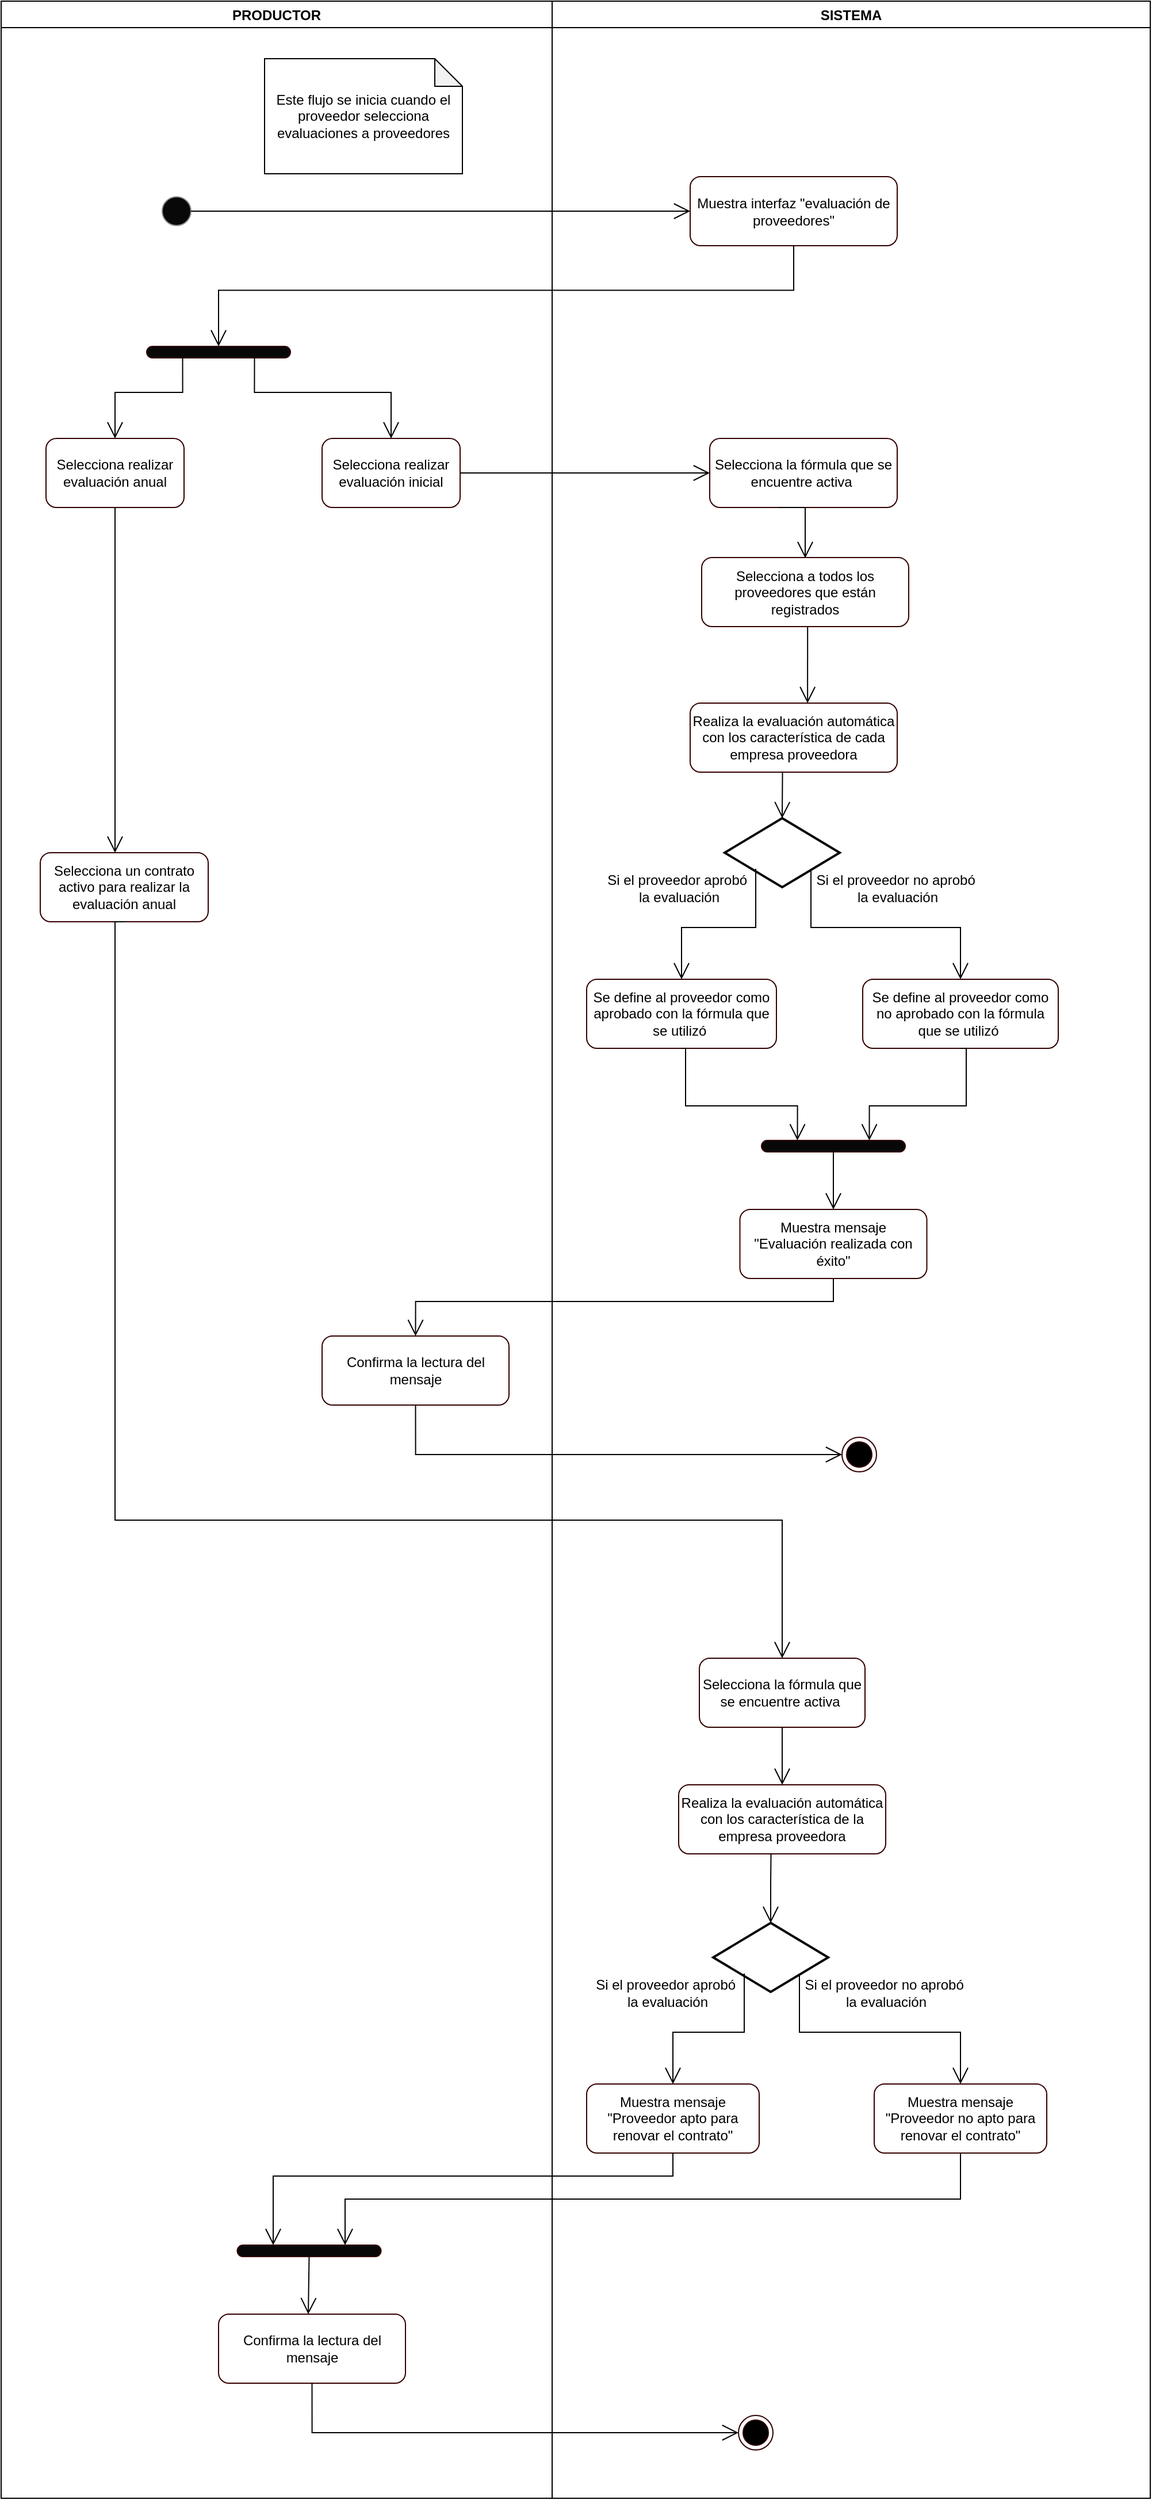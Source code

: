 <mxfile version="13.2.1" type="device"><diagram id="usdjyMedl2LyT0kTP7rD" name="Page-1"><mxGraphModel dx="868" dy="11003" grid="1" gridSize="10" guides="1" tooltips="1" connect="1" arrows="1" fold="1" page="1" pageScale="1" pageWidth="827" pageHeight="1169" math="0" shadow="0"><root><mxCell id="0"/><mxCell id="1" parent="0"/><mxCell id="cfUANLPs1cfpUvms5ylp-100" value="PRODUCTOR" style="swimlane;gradientColor=none;" parent="1" vertex="1"><mxGeometry x="41" y="-10480" width="479" height="2170" as="geometry"/></mxCell><mxCell id="cfUANLPs1cfpUvms5ylp-101" value="" style="ellipse;whiteSpace=wrap;html=1;aspect=fixed;strokeColor=#919191;fillColor=#080808;gradientColor=none;" parent="cfUANLPs1cfpUvms5ylp-100" vertex="1"><mxGeometry x="140" y="170" width="25" height="25" as="geometry"/></mxCell><mxCell id="cfUANLPs1cfpUvms5ylp-102" value="Este flujo se inicia cuando el proveedor selecciona evaluaciones a proveedores" style="shape=note;whiteSpace=wrap;html=1;backgroundOutline=1;darkOpacity=0.05;size=24;" parent="cfUANLPs1cfpUvms5ylp-100" vertex="1"><mxGeometry x="229" y="50" width="172" height="100" as="geometry"/></mxCell><mxCell id="cfUANLPs1cfpUvms5ylp-103" value="" style="group" parent="cfUANLPs1cfpUvms5ylp-100" vertex="1" connectable="0"><mxGeometry x="29" y="300" width="417.5" height="310" as="geometry"/></mxCell><mxCell id="cfUANLPs1cfpUvms5ylp-104" value="" style="group" parent="cfUANLPs1cfpUvms5ylp-103" vertex="1" connectable="0"><mxGeometry width="417.5" height="140" as="geometry"/></mxCell><mxCell id="cfUANLPs1cfpUvms5ylp-105" value="" style="rounded=1;whiteSpace=wrap;html=1;strokeColor=#330000;fillColor=#080808;gradientColor=none;arcSize=50;" parent="cfUANLPs1cfpUvms5ylp-104" vertex="1"><mxGeometry x="97.5" width="125" height="10" as="geometry"/></mxCell><mxCell id="cfUANLPs1cfpUvms5ylp-108" style="edgeStyle=orthogonalEdgeStyle;rounded=0;orthogonalLoop=1;jettySize=auto;html=1;exitX=0.5;exitY=0;exitDx=0;exitDy=0;entryX=0.25;entryY=1;entryDx=0;entryDy=0;startArrow=open;startFill=0;startSize=12;endArrow=none;endFill=0;endSize=12;targetPerimeterSpacing=0;" parent="cfUANLPs1cfpUvms5ylp-104" source="cfUANLPs1cfpUvms5ylp-109" target="cfUANLPs1cfpUvms5ylp-105" edge="1"><mxGeometry relative="1" as="geometry"/></mxCell><mxCell id="cfUANLPs1cfpUvms5ylp-109" value="Selecciona realizar evaluación anual" style="rounded=1;whiteSpace=wrap;html=1;strokeColor=#330000;fillColor=#FFFFFF;gradientColor=none;" parent="cfUANLPs1cfpUvms5ylp-104" vertex="1"><mxGeometry x="10" y="80" width="120" height="60" as="geometry"/></mxCell><mxCell id="cfUANLPs1cfpUvms5ylp-110" style="edgeStyle=orthogonalEdgeStyle;rounded=0;orthogonalLoop=1;jettySize=auto;html=1;exitX=0.5;exitY=0;exitDx=0;exitDy=0;entryX=0.75;entryY=1;entryDx=0;entryDy=0;startArrow=open;startFill=0;startSize=12;endArrow=none;endFill=0;endSize=12;targetPerimeterSpacing=0;" parent="cfUANLPs1cfpUvms5ylp-104" source="cfUANLPs1cfpUvms5ylp-111" target="cfUANLPs1cfpUvms5ylp-105" edge="1"><mxGeometry relative="1" as="geometry"/></mxCell><mxCell id="cfUANLPs1cfpUvms5ylp-111" value="Selecciona realizar evaluación inicial" style="rounded=1;whiteSpace=wrap;html=1;strokeColor=#330000;fillColor=#FFFFFF;gradientColor=none;" parent="cfUANLPs1cfpUvms5ylp-104" vertex="1"><mxGeometry x="250" y="80" width="120" height="60" as="geometry"/></mxCell><mxCell id="cfUANLPs1cfpUvms5ylp-117" value="Confirma la lectura del mensaje" style="rounded=1;whiteSpace=wrap;html=1;strokeColor=#330000;fillColor=#FFFFFF;gradientColor=none;" parent="cfUANLPs1cfpUvms5ylp-100" vertex="1"><mxGeometry x="279" y="1160" width="162.5" height="60" as="geometry"/></mxCell><mxCell id="5qSG7HgKGf4zVU2KJ5_c-52" value="Selecciona un contrato activo para realizar la evaluación anual" style="rounded=1;whiteSpace=wrap;html=1;strokeColor=#330000;fillColor=#FFFFFF;gradientColor=none;" parent="cfUANLPs1cfpUvms5ylp-100" vertex="1"><mxGeometry x="34" y="740" width="146" height="60" as="geometry"/></mxCell><mxCell id="5qSG7HgKGf4zVU2KJ5_c-53" style="edgeStyle=orthogonalEdgeStyle;rounded=0;orthogonalLoop=1;jettySize=auto;html=1;startArrow=open;startFill=0;startSize=12;endArrow=none;endFill=0;endSize=12;targetPerimeterSpacing=0;entryX=0.5;entryY=1;entryDx=0;entryDy=0;" parent="cfUANLPs1cfpUvms5ylp-100" source="5qSG7HgKGf4zVU2KJ5_c-52" target="cfUANLPs1cfpUvms5ylp-109" edge="1"><mxGeometry relative="1" as="geometry"><mxPoint x="396.5" y="510" as="sourcePoint"/><mxPoint x="396.5" y="450" as="targetPoint"/><Array as="points"><mxPoint x="99" y="660"/><mxPoint x="99" y="660"/></Array></mxGeometry></mxCell><mxCell id="5qSG7HgKGf4zVU2KJ5_c-100" value="Confirma la lectura del mensaje" style="rounded=1;whiteSpace=wrap;html=1;strokeColor=#330000;fillColor=#FFFFFF;gradientColor=none;" parent="cfUANLPs1cfpUvms5ylp-100" vertex="1"><mxGeometry x="189" y="2010" width="162.5" height="60" as="geometry"/></mxCell><mxCell id="5qSG7HgKGf4zVU2KJ5_c-101" value="" style="rounded=1;whiteSpace=wrap;html=1;strokeColor=#330000;fillColor=#080808;gradientColor=none;arcSize=50;" parent="cfUANLPs1cfpUvms5ylp-100" vertex="1"><mxGeometry x="205.25" y="1950" width="125" height="10" as="geometry"/></mxCell><mxCell id="5qSG7HgKGf4zVU2KJ5_c-102" style="edgeStyle=orthogonalEdgeStyle;rounded=0;orthogonalLoop=1;jettySize=auto;html=1;startArrow=open;startFill=0;startSize=12;endArrow=none;endFill=0;endSize=12;targetPerimeterSpacing=0;entryX=0.5;entryY=1;entryDx=0;entryDy=0;" parent="cfUANLPs1cfpUvms5ylp-100" target="5qSG7HgKGf4zVU2KJ5_c-101" edge="1"><mxGeometry relative="1" as="geometry"><mxPoint x="267" y="2010" as="sourcePoint"/><mxPoint x="226.25" y="12430" as="targetPoint"/><Array as="points"><mxPoint x="268" y="2010"/></Array></mxGeometry></mxCell><mxCell id="5qSG7HgKGf4zVU2KJ5_c-103" value="" style="ellipse;html=1;shape=endState;fillColor=#000000;strokeColor=#330000;" parent="cfUANLPs1cfpUvms5ylp-100" vertex="1"><mxGeometry x="641" y="2098" width="30" height="30" as="geometry"/></mxCell><mxCell id="5qSG7HgKGf4zVU2KJ5_c-104" style="edgeStyle=orthogonalEdgeStyle;rounded=0;orthogonalLoop=1;jettySize=auto;html=1;exitX=0.5;exitY=1;exitDx=0;exitDy=0;entryX=0;entryY=0.5;entryDx=0;entryDy=0;endArrow=open;endFill=0;endSize=12;" parent="cfUANLPs1cfpUvms5ylp-100" source="5qSG7HgKGf4zVU2KJ5_c-100" target="5qSG7HgKGf4zVU2KJ5_c-103" edge="1"><mxGeometry relative="1" as="geometry"/></mxCell><mxCell id="cfUANLPs1cfpUvms5ylp-121" value="SISTEMA" style="swimlane;gradientColor=none;" parent="1" vertex="1"><mxGeometry x="520" y="-10480" width="520" height="2170" as="geometry"/></mxCell><mxCell id="cfUANLPs1cfpUvms5ylp-122" value="Muestra interfaz &quot;evaluación de proveedores&quot;" style="rounded=1;whiteSpace=wrap;html=1;strokeColor=#330000;fillColor=#FFFFFF;gradientColor=none;" parent="cfUANLPs1cfpUvms5ylp-121" vertex="1"><mxGeometry x="120" y="152.5" width="180" height="60" as="geometry"/></mxCell><mxCell id="cfUANLPs1cfpUvms5ylp-147" value="" style="ellipse;html=1;shape=endState;fillColor=#000000;strokeColor=#330000;" parent="cfUANLPs1cfpUvms5ylp-121" vertex="1"><mxGeometry x="252" y="1248" width="30" height="30" as="geometry"/></mxCell><mxCell id="5qSG7HgKGf4zVU2KJ5_c-9" value="Realiza la evaluación automática con los característica de cada empresa proveedora" style="rounded=1;whiteSpace=wrap;html=1;strokeColor=#330000;fillColor=#FFFFFF;gradientColor=none;" parent="cfUANLPs1cfpUvms5ylp-121" vertex="1"><mxGeometry x="120" y="610" width="180" height="60" as="geometry"/></mxCell><mxCell id="5qSG7HgKGf4zVU2KJ5_c-10" value="" style="strokeWidth=2;html=1;shape=mxgraph.flowchart.decision;whiteSpace=wrap;fillColor=#FFFFFF;gradientColor=none;" parent="cfUANLPs1cfpUvms5ylp-121" vertex="1"><mxGeometry x="150" y="710" width="100" height="60" as="geometry"/></mxCell><mxCell id="5qSG7HgKGf4zVU2KJ5_c-11" style="edgeStyle=orthogonalEdgeStyle;rounded=0;orthogonalLoop=1;jettySize=auto;html=1;exitX=0.5;exitY=0;exitDx=0;exitDy=0;entryX=0.27;entryY=0.733;entryDx=0;entryDy=0;entryPerimeter=0;startArrow=open;startFill=0;startSize=12;endArrow=none;endFill=0;endSize=12;targetPerimeterSpacing=0;" parent="cfUANLPs1cfpUvms5ylp-121" source="5qSG7HgKGf4zVU2KJ5_c-12" target="5qSG7HgKGf4zVU2KJ5_c-10" edge="1"><mxGeometry relative="1" as="geometry"/></mxCell><mxCell id="5qSG7HgKGf4zVU2KJ5_c-12" value="Se define al proveedor como aprobado con la fórmula que se utilizó&amp;nbsp;" style="rounded=1;whiteSpace=wrap;html=1;strokeColor=#330000;fillColor=#FFFFFF;gradientColor=none;" parent="cfUANLPs1cfpUvms5ylp-121" vertex="1"><mxGeometry x="30" y="850" width="165" height="60" as="geometry"/></mxCell><mxCell id="5qSG7HgKGf4zVU2KJ5_c-13" style="edgeStyle=orthogonalEdgeStyle;rounded=0;orthogonalLoop=1;jettySize=auto;html=1;exitX=0.5;exitY=0;exitDx=0;exitDy=0;entryX=0.75;entryY=0.75;entryDx=0;entryDy=0;entryPerimeter=0;startArrow=open;startFill=0;startSize=12;endArrow=none;endFill=0;endSize=12;targetPerimeterSpacing=0;" parent="cfUANLPs1cfpUvms5ylp-121" source="5qSG7HgKGf4zVU2KJ5_c-14" target="5qSG7HgKGf4zVU2KJ5_c-10" edge="1"><mxGeometry relative="1" as="geometry"/></mxCell><mxCell id="5qSG7HgKGf4zVU2KJ5_c-14" value="Se define al proveedor como no aprobado con la fórmula que se utilizó&amp;nbsp;" style="rounded=1;whiteSpace=wrap;html=1;strokeColor=#330000;fillColor=#FFFFFF;gradientColor=none;" parent="cfUANLPs1cfpUvms5ylp-121" vertex="1"><mxGeometry x="270" y="850" width="170" height="60" as="geometry"/></mxCell><mxCell id="5qSG7HgKGf4zVU2KJ5_c-16" value="Si el proveedor aprobó&amp;nbsp;&lt;br&gt;la evaluación" style="text;html=1;align=center;verticalAlign=middle;resizable=0;points=[];autosize=1;" parent="cfUANLPs1cfpUvms5ylp-121" vertex="1"><mxGeometry x="40" y="756" width="140" height="30" as="geometry"/></mxCell><mxCell id="5qSG7HgKGf4zVU2KJ5_c-18" style="edgeStyle=orthogonalEdgeStyle;rounded=0;orthogonalLoop=1;jettySize=auto;html=1;exitX=0.5;exitY=0;exitDx=0;exitDy=0;startArrow=open;startFill=0;startSize=12;endArrow=none;endFill=0;endSize=12;targetPerimeterSpacing=0;exitPerimeter=0;entryX=0.446;entryY=0.991;entryDx=0;entryDy=0;entryPerimeter=0;" parent="cfUANLPs1cfpUvms5ylp-121" source="5qSG7HgKGf4zVU2KJ5_c-10" target="5qSG7HgKGf4zVU2KJ5_c-9" edge="1"><mxGeometry relative="1" as="geometry"><mxPoint x="145.0" y="980" as="sourcePoint"/><mxPoint x="200" y="764" as="targetPoint"/><Array as="points"><mxPoint x="200" y="710"/><mxPoint x="200" y="710"/></Array></mxGeometry></mxCell><mxCell id="5qSG7HgKGf4zVU2KJ5_c-19" value="Si el proveedor no aprobó&amp;nbsp;&lt;br&gt;la evaluación" style="text;html=1;align=center;verticalAlign=middle;resizable=0;points=[];autosize=1;" parent="cfUANLPs1cfpUvms5ylp-121" vertex="1"><mxGeometry x="220" y="756" width="160" height="30" as="geometry"/></mxCell><mxCell id="5qSG7HgKGf4zVU2KJ5_c-87" value="Realiza la evaluación automática con los característica de la empresa proveedora" style="rounded=1;whiteSpace=wrap;html=1;strokeColor=#330000;fillColor=#FFFFFF;gradientColor=none;" parent="cfUANLPs1cfpUvms5ylp-121" vertex="1"><mxGeometry x="110" y="1550" width="180" height="60" as="geometry"/></mxCell><mxCell id="5qSG7HgKGf4zVU2KJ5_c-88" value="" style="strokeWidth=2;html=1;shape=mxgraph.flowchart.decision;whiteSpace=wrap;fillColor=#FFFFFF;gradientColor=none;" parent="cfUANLPs1cfpUvms5ylp-121" vertex="1"><mxGeometry x="140" y="1670" width="100" height="60" as="geometry"/></mxCell><mxCell id="5qSG7HgKGf4zVU2KJ5_c-89" style="edgeStyle=orthogonalEdgeStyle;rounded=0;orthogonalLoop=1;jettySize=auto;html=1;exitX=0.5;exitY=0;exitDx=0;exitDy=0;entryX=0.27;entryY=0.733;entryDx=0;entryDy=0;entryPerimeter=0;startArrow=open;startFill=0;startSize=12;endArrow=none;endFill=0;endSize=12;targetPerimeterSpacing=0;" parent="cfUANLPs1cfpUvms5ylp-121" source="5qSG7HgKGf4zVU2KJ5_c-98" target="5qSG7HgKGf4zVU2KJ5_c-88" edge="1"><mxGeometry relative="1" as="geometry"><mxPoint x="102.5" y="1810" as="sourcePoint"/></mxGeometry></mxCell><mxCell id="5qSG7HgKGf4zVU2KJ5_c-91" style="edgeStyle=orthogonalEdgeStyle;rounded=0;orthogonalLoop=1;jettySize=auto;html=1;exitX=0.5;exitY=0;exitDx=0;exitDy=0;entryX=0.75;entryY=0.75;entryDx=0;entryDy=0;entryPerimeter=0;startArrow=open;startFill=0;startSize=12;endArrow=none;endFill=0;endSize=12;targetPerimeterSpacing=0;" parent="cfUANLPs1cfpUvms5ylp-121" source="5qSG7HgKGf4zVU2KJ5_c-99" target="5qSG7HgKGf4zVU2KJ5_c-88" edge="1"><mxGeometry relative="1" as="geometry"><mxPoint x="345.0" y="1810" as="sourcePoint"/></mxGeometry></mxCell><mxCell id="5qSG7HgKGf4zVU2KJ5_c-93" value="Si el proveedor aprobó&amp;nbsp;&lt;br&gt;la evaluación" style="text;html=1;align=center;verticalAlign=middle;resizable=0;points=[];autosize=1;" parent="cfUANLPs1cfpUvms5ylp-121" vertex="1"><mxGeometry x="30" y="1716" width="140" height="30" as="geometry"/></mxCell><mxCell id="5qSG7HgKGf4zVU2KJ5_c-94" style="edgeStyle=orthogonalEdgeStyle;rounded=0;orthogonalLoop=1;jettySize=auto;html=1;startArrow=open;startFill=0;startSize=12;endArrow=none;endFill=0;endSize=12;targetPerimeterSpacing=0;entryX=0.446;entryY=0.991;entryDx=0;entryDy=0;entryPerimeter=0;" parent="cfUANLPs1cfpUvms5ylp-121" source="5qSG7HgKGf4zVU2KJ5_c-88" target="5qSG7HgKGf4zVU2KJ5_c-87" edge="1"><mxGeometry relative="1" as="geometry"><mxPoint x="260" y="1660" as="sourcePoint"/><mxPoint x="-330" y="12284" as="targetPoint"/><Array as="points"/></mxGeometry></mxCell><mxCell id="5qSG7HgKGf4zVU2KJ5_c-95" value="Si el proveedor no aprobó&amp;nbsp;&lt;br&gt;la evaluación" style="text;html=1;align=center;verticalAlign=middle;resizable=0;points=[];autosize=1;" parent="cfUANLPs1cfpUvms5ylp-121" vertex="1"><mxGeometry x="210" y="1716" width="160" height="30" as="geometry"/></mxCell><mxCell id="5qSG7HgKGf4zVU2KJ5_c-98" value="Muestra mensaje &quot;Proveedor apto para renovar el contrato&quot;" style="rounded=1;whiteSpace=wrap;html=1;strokeColor=#330000;fillColor=#FFFFFF;gradientColor=none;" parent="cfUANLPs1cfpUvms5ylp-121" vertex="1"><mxGeometry x="30" y="1810" width="150" height="60" as="geometry"/></mxCell><mxCell id="5qSG7HgKGf4zVU2KJ5_c-99" value="Muestra mensaje &quot;Proveedor no apto para renovar el contrato&quot;" style="rounded=1;whiteSpace=wrap;html=1;strokeColor=#330000;fillColor=#FFFFFF;gradientColor=none;" parent="cfUANLPs1cfpUvms5ylp-121" vertex="1"><mxGeometry x="280" y="1810" width="150" height="60" as="geometry"/></mxCell><mxCell id="5qSG7HgKGf4zVU2KJ5_c-60" value="Selecciona la fórmula que se encuentre activa&amp;nbsp;" style="rounded=1;whiteSpace=wrap;html=1;strokeColor=#330000;fillColor=#FFFFFF;gradientColor=none;" parent="cfUANLPs1cfpUvms5ylp-121" vertex="1"><mxGeometry x="128" y="1440" width="144" height="60" as="geometry"/></mxCell><mxCell id="5qSG7HgKGf4zVU2KJ5_c-96" style="edgeStyle=orthogonalEdgeStyle;rounded=0;orthogonalLoop=1;jettySize=auto;html=1;startArrow=open;startFill=0;startSize=12;endArrow=none;endFill=0;endSize=12;targetPerimeterSpacing=0;entryX=0.5;entryY=1;entryDx=0;entryDy=0;exitX=0.5;exitY=0;exitDx=0;exitDy=0;" parent="cfUANLPs1cfpUvms5ylp-121" source="5qSG7HgKGf4zVU2KJ5_c-87" target="5qSG7HgKGf4zVU2KJ5_c-60" edge="1"><mxGeometry relative="1" as="geometry"><mxPoint x="310.0" y="1540" as="sourcePoint"/><mxPoint x="242.0" y="1412.6" as="targetPoint"/></mxGeometry></mxCell><mxCell id="5qSG7HgKGf4zVU2KJ5_c-1" value="Selecciona la fórmula que se encuentre activa&amp;nbsp;" style="rounded=1;whiteSpace=wrap;html=1;strokeColor=#330000;fillColor=#FFFFFF;gradientColor=none;" parent="cfUANLPs1cfpUvms5ylp-121" vertex="1"><mxGeometry x="137" y="380" width="163" height="60" as="geometry"/></mxCell><mxCell id="5qSG7HgKGf4zVU2KJ5_c-2" value="Selecciona a todos los proveedores que están registrados" style="rounded=1;whiteSpace=wrap;html=1;strokeColor=#330000;fillColor=#FFFFFF;gradientColor=none;" parent="cfUANLPs1cfpUvms5ylp-121" vertex="1"><mxGeometry x="130" y="483.5" width="180" height="60" as="geometry"/></mxCell><mxCell id="5qSG7HgKGf4zVU2KJ5_c-5" style="edgeStyle=orthogonalEdgeStyle;rounded=0;orthogonalLoop=1;jettySize=auto;html=1;startArrow=open;startFill=0;startSize=12;endArrow=none;endFill=0;endSize=12;targetPerimeterSpacing=0;exitX=0.567;exitY=0;exitDx=0;exitDy=0;exitPerimeter=0;" parent="cfUANLPs1cfpUvms5ylp-121" source="5qSG7HgKGf4zVU2KJ5_c-9" edge="1"><mxGeometry relative="1" as="geometry"><mxPoint x="120" y="730" as="sourcePoint"/><mxPoint x="222" y="544" as="targetPoint"/><Array as="points"><mxPoint x="222" y="544"/></Array></mxGeometry></mxCell><mxCell id="5qSG7HgKGf4zVU2KJ5_c-22" style="edgeStyle=orthogonalEdgeStyle;rounded=0;orthogonalLoop=1;jettySize=auto;html=1;startArrow=open;startFill=0;startSize=12;endArrow=none;endFill=0;endSize=12;targetPerimeterSpacing=0;entryX=0.368;entryY=1;entryDx=0;entryDy=0;entryPerimeter=0;" parent="cfUANLPs1cfpUvms5ylp-121" target="5qSG7HgKGf4zVU2KJ5_c-1" edge="1"><mxGeometry relative="1" as="geometry"><mxPoint x="220" y="484" as="sourcePoint"/><mxPoint x="-130" y="450" as="targetPoint"/><Array as="points"><mxPoint x="220" y="440"/></Array></mxGeometry></mxCell><mxCell id="P7ZlHpU9dofMN08KA2fZ-4" value="Muestra mensaje &lt;br&gt;&quot;Evaluación realizada con éxito&quot;" style="rounded=1;whiteSpace=wrap;html=1;strokeColor=#330000;fillColor=#FFFFFF;gradientColor=none;" parent="cfUANLPs1cfpUvms5ylp-121" vertex="1"><mxGeometry x="163.25" y="1050" width="162.5" height="60" as="geometry"/></mxCell><mxCell id="cfUANLPs1cfpUvms5ylp-156" style="edgeStyle=orthogonalEdgeStyle;rounded=0;orthogonalLoop=1;jettySize=auto;html=1;exitX=1;exitY=0.5;exitDx=0;exitDy=0;entryX=0;entryY=0.5;entryDx=0;entryDy=0;endSize=12;endArrow=open;endFill=0;" parent="1" source="cfUANLPs1cfpUvms5ylp-101" target="cfUANLPs1cfpUvms5ylp-122" edge="1"><mxGeometry relative="1" as="geometry"/></mxCell><mxCell id="cfUANLPs1cfpUvms5ylp-157" style="edgeStyle=orthogonalEdgeStyle;rounded=0;orthogonalLoop=1;jettySize=auto;html=1;exitX=0.5;exitY=1;exitDx=0;exitDy=0;entryX=0.5;entryY=0;entryDx=0;entryDy=0;endArrow=open;endFill=0;endSize=12;" parent="1" source="cfUANLPs1cfpUvms5ylp-122" target="cfUANLPs1cfpUvms5ylp-105" edge="1"><mxGeometry relative="1" as="geometry"/></mxCell><mxCell id="cfUANLPs1cfpUvms5ylp-162" style="edgeStyle=orthogonalEdgeStyle;rounded=0;orthogonalLoop=1;jettySize=auto;html=1;exitX=0.5;exitY=1;exitDx=0;exitDy=0;entryX=0;entryY=0.5;entryDx=0;entryDy=0;endArrow=open;endFill=0;endSize=12;" parent="1" source="cfUANLPs1cfpUvms5ylp-117" target="cfUANLPs1cfpUvms5ylp-147" edge="1"><mxGeometry relative="1" as="geometry"/></mxCell><mxCell id="5qSG7HgKGf4zVU2KJ5_c-50" style="edgeStyle=orthogonalEdgeStyle;rounded=0;orthogonalLoop=1;jettySize=auto;html=1;startArrow=open;startFill=0;startSize=12;endArrow=none;endFill=0;endSize=12;targetPerimeterSpacing=0;entryX=0.5;entryY=1;entryDx=0;entryDy=0;exitX=0.25;exitY=0;exitDx=0;exitDy=0;" parent="1" source="5qSG7HgKGf4zVU2KJ5_c-45" target="5qSG7HgKGf4zVU2KJ5_c-12" edge="1"><mxGeometry relative="1" as="geometry"><mxPoint x="248" y="-9310" as="sourcePoint"/><mxPoint x="636.25" y="-9440" as="targetPoint"/><Array as="points"><mxPoint x="733" y="-9520"/><mxPoint x="636" y="-9520"/><mxPoint x="636" y="-9570"/></Array></mxGeometry></mxCell><mxCell id="5qSG7HgKGf4zVU2KJ5_c-51" style="edgeStyle=orthogonalEdgeStyle;rounded=0;orthogonalLoop=1;jettySize=auto;html=1;startArrow=open;startFill=0;startSize=12;endArrow=none;endFill=0;endSize=12;targetPerimeterSpacing=0;entryX=0.5;entryY=1;entryDx=0;entryDy=0;exitX=0.75;exitY=0;exitDx=0;exitDy=0;" parent="1" source="5qSG7HgKGf4zVU2KJ5_c-45" target="5qSG7HgKGf4zVU2KJ5_c-14" edge="1"><mxGeometry relative="1" as="geometry"><mxPoint x="217.5" y="-9370" as="sourcePoint"/><mxPoint x="880" y="-9440" as="targetPoint"/><Array as="points"><mxPoint x="796" y="-9520"/><mxPoint x="880" y="-9520"/><mxPoint x="880" y="-9570"/></Array></mxGeometry></mxCell><mxCell id="5qSG7HgKGf4zVU2KJ5_c-57" style="edgeStyle=orthogonalEdgeStyle;rounded=0;orthogonalLoop=1;jettySize=auto;html=1;startArrow=open;startFill=0;startSize=12;endArrow=none;endFill=0;endSize=12;targetPerimeterSpacing=0;entryX=0.5;entryY=1;entryDx=0;entryDy=0;exitX=0.5;exitY=0;exitDx=0;exitDy=0;" parent="1" source="5qSG7HgKGf4zVU2KJ5_c-60" target="5qSG7HgKGf4zVU2KJ5_c-52" edge="1"><mxGeometry relative="1" as="geometry"><mxPoint x="720" y="-9120" as="sourcePoint"/><mxPoint x="290" y="-10030" as="targetPoint"/><Array as="points"><mxPoint x="720" y="-9160"/><mxPoint x="140" y="-9160"/><mxPoint x="140" y="-9680"/></Array></mxGeometry></mxCell><mxCell id="5qSG7HgKGf4zVU2KJ5_c-105" style="edgeStyle=orthogonalEdgeStyle;rounded=0;orthogonalLoop=1;jettySize=auto;html=1;exitX=0.25;exitY=0;exitDx=0;exitDy=0;entryX=0.5;entryY=1;entryDx=0;entryDy=0;startArrow=open;startFill=0;startSize=12;endArrow=none;endFill=0;endSize=12;targetPerimeterSpacing=0;" parent="1" source="5qSG7HgKGf4zVU2KJ5_c-101" target="5qSG7HgKGf4zVU2KJ5_c-98" edge="1"><mxGeometry relative="1" as="geometry"><mxPoint x="635.0" y="-8660" as="sourcePoint"/><mxPoint x="697.0" y="-8756.02" as="targetPoint"/><Array as="points"><mxPoint x="278" y="-8590"/><mxPoint x="625" y="-8590"/></Array></mxGeometry></mxCell><mxCell id="5qSG7HgKGf4zVU2KJ5_c-106" style="edgeStyle=orthogonalEdgeStyle;rounded=0;orthogonalLoop=1;jettySize=auto;html=1;exitX=0.75;exitY=0;exitDx=0;exitDy=0;entryX=0.5;entryY=1;entryDx=0;entryDy=0;startArrow=open;startFill=0;startSize=12;endArrow=none;endFill=0;endSize=12;targetPerimeterSpacing=0;" parent="1" source="5qSG7HgKGf4zVU2KJ5_c-101" target="5qSG7HgKGf4zVU2KJ5_c-99" edge="1"><mxGeometry relative="1" as="geometry"><mxPoint x="287.5" y="-8520" as="sourcePoint"/><mxPoint x="635.0" y="-8600" as="targetPoint"/><Array as="points"><mxPoint x="340" y="-8570"/><mxPoint x="875" y="-8570"/></Array></mxGeometry></mxCell><mxCell id="cfUANLPs1cfpUvms5ylp-167" style="edgeStyle=orthogonalEdgeStyle;rounded=0;orthogonalLoop=1;jettySize=auto;html=1;startArrow=open;startFill=0;startSize=12;endArrow=none;endFill=0;endSize=12;targetPerimeterSpacing=0;entryX=1;entryY=0.5;entryDx=0;entryDy=0;" parent="1" source="5qSG7HgKGf4zVU2KJ5_c-1" target="cfUANLPs1cfpUvms5ylp-111" edge="1"><mxGeometry relative="1" as="geometry"><mxPoint x="690" y="-9960" as="sourcePoint"/><mxPoint x="280" y="-10020" as="targetPoint"/><Array as="points"><mxPoint x="610" y="-10070"/><mxPoint x="610" y="-10070"/></Array></mxGeometry></mxCell><mxCell id="5qSG7HgKGf4zVU2KJ5_c-45" value="" style="rounded=1;whiteSpace=wrap;html=1;strokeColor=#330000;fillColor=#080808;gradientColor=none;arcSize=50;" parent="1" vertex="1"><mxGeometry x="702" y="-9490" width="125" height="10" as="geometry"/></mxCell><mxCell id="P7ZlHpU9dofMN08KA2fZ-5" style="edgeStyle=orthogonalEdgeStyle;rounded=0;orthogonalLoop=1;jettySize=auto;html=1;startArrow=open;startFill=0;startSize=12;endArrow=none;endFill=0;endSize=12;targetPerimeterSpacing=0;entryX=0.5;entryY=1;entryDx=0;entryDy=0;exitX=0.5;exitY=0;exitDx=0;exitDy=0;" parent="1" source="P7ZlHpU9dofMN08KA2fZ-4" target="5qSG7HgKGf4zVU2KJ5_c-45" edge="1"><mxGeometry relative="1" as="geometry"><mxPoint x="805.75" y="-9480" as="sourcePoint"/><mxPoint x="885" y="-9560" as="targetPoint"/><Array as="points"><mxPoint x="765" y="-9440"/><mxPoint x="765" y="-9440"/></Array></mxGeometry></mxCell><mxCell id="P7ZlHpU9dofMN08KA2fZ-7" style="edgeStyle=orthogonalEdgeStyle;rounded=0;orthogonalLoop=1;jettySize=auto;html=1;startArrow=open;startFill=0;startSize=12;endArrow=none;endFill=0;endSize=12;targetPerimeterSpacing=0;entryX=0.5;entryY=1;entryDx=0;entryDy=0;exitX=0.5;exitY=0;exitDx=0;exitDy=0;" parent="1" source="cfUANLPs1cfpUvms5ylp-117" target="P7ZlHpU9dofMN08KA2fZ-4" edge="1"><mxGeometry relative="1" as="geometry"><mxPoint x="774.5" y="-9420" as="sourcePoint"/><mxPoint x="774.5" y="-9470" as="targetPoint"/><Array as="points"><mxPoint x="401" y="-9350"/><mxPoint x="765" y="-9350"/></Array></mxGeometry></mxCell></root></mxGraphModel></diagram></mxfile>